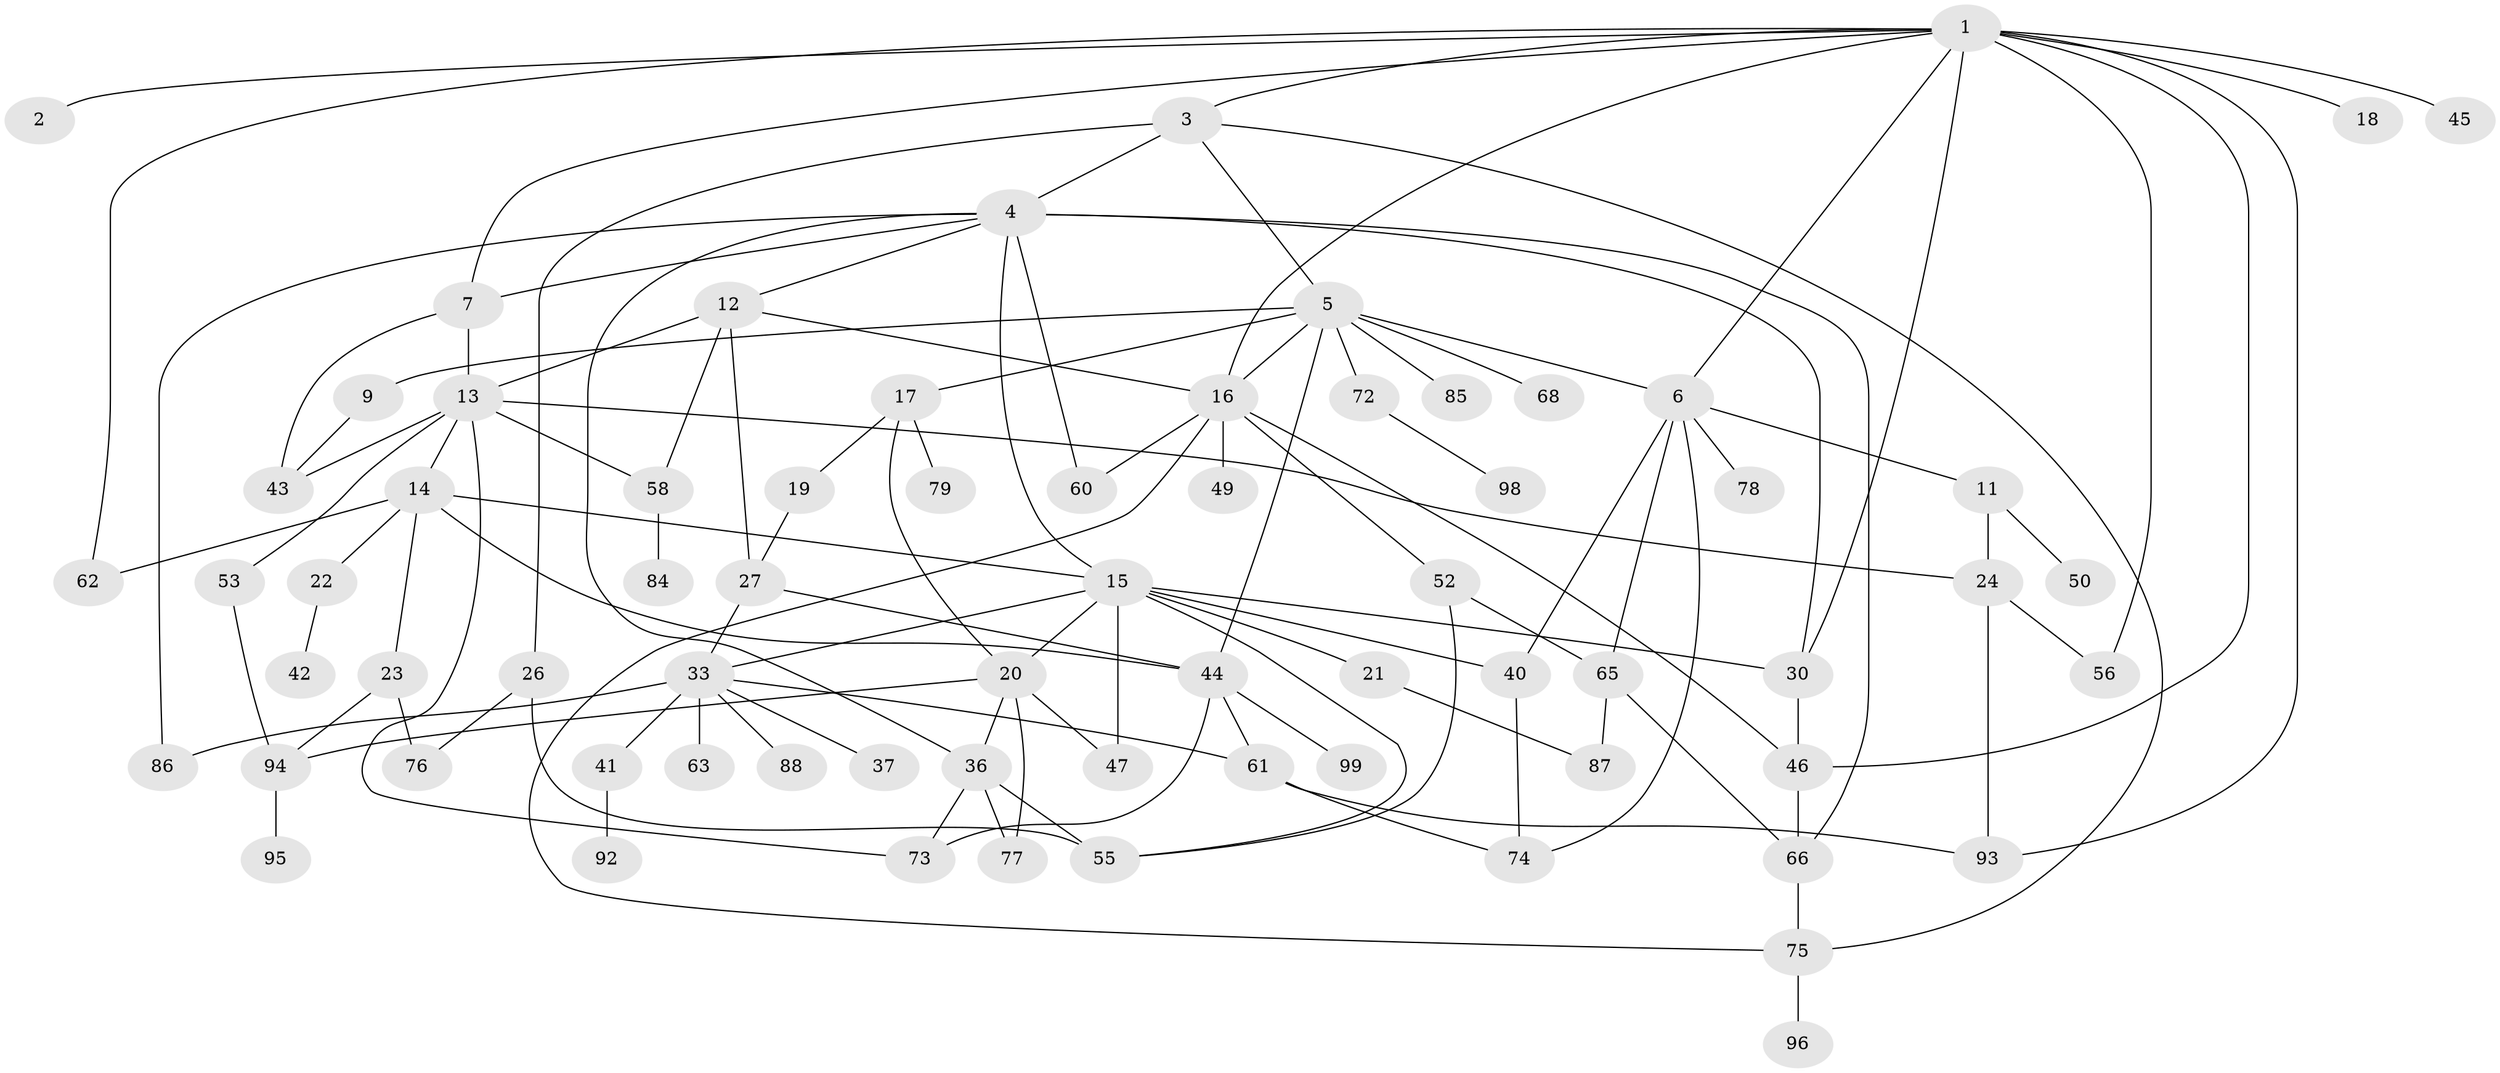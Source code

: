 // original degree distribution, {12: 0.009900990099009901, 2: 0.25742574257425743, 5: 0.0297029702970297, 7: 0.0297029702970297, 6: 0.039603960396039604, 3: 0.2376237623762376, 1: 0.21782178217821782, 8: 0.009900990099009901, 4: 0.16831683168316833}
// Generated by graph-tools (version 1.1) at 2025/41/03/06/25 10:41:29]
// undirected, 70 vertices, 115 edges
graph export_dot {
graph [start="1"]
  node [color=gray90,style=filled];
  1 [super="+35"];
  2 [super="+10"];
  3 [super="+8"];
  4 [super="+32"];
  5 [super="+31"];
  6 [super="+29"];
  7 [super="+25"];
  9;
  11;
  12 [super="+67"];
  13 [super="+38"];
  14;
  15 [super="+82"];
  16 [super="+39"];
  17;
  18;
  19;
  20 [super="+28"];
  21;
  22 [super="+34"];
  23;
  24 [super="+69"];
  26 [super="+57"];
  27 [super="+70"];
  30 [super="+91"];
  33 [super="+54"];
  36 [super="+64"];
  37;
  40;
  41;
  42;
  43;
  44 [super="+100"];
  45;
  46 [super="+83"];
  47 [super="+48"];
  49;
  50 [super="+51"];
  52;
  53 [super="+89"];
  55 [super="+81"];
  56;
  58 [super="+59"];
  60;
  61 [super="+90"];
  62 [super="+80"];
  63;
  65 [super="+97"];
  66 [super="+71"];
  68;
  72;
  73 [super="+101"];
  74;
  75;
  76;
  77;
  78;
  79;
  84;
  85;
  86;
  87;
  88;
  92;
  93;
  94;
  95;
  96;
  98;
  99;
  1 -- 2;
  1 -- 3;
  1 -- 18;
  1 -- 30;
  1 -- 45;
  1 -- 62;
  1 -- 56;
  1 -- 93;
  1 -- 16;
  1 -- 7;
  1 -- 46;
  1 -- 6;
  3 -- 4;
  3 -- 5;
  3 -- 26;
  3 -- 75;
  4 -- 7;
  4 -- 12;
  4 -- 60;
  4 -- 86;
  4 -- 66;
  4 -- 36;
  4 -- 15;
  4 -- 30;
  5 -- 6;
  5 -- 9;
  5 -- 17;
  5 -- 72;
  5 -- 85;
  5 -- 44;
  5 -- 68;
  5 -- 16;
  6 -- 11;
  6 -- 78;
  6 -- 74;
  6 -- 40;
  6 -- 65;
  7 -- 13;
  7 -- 43;
  9 -- 43;
  11 -- 50;
  11 -- 24;
  12 -- 16;
  12 -- 27;
  12 -- 13;
  12 -- 58;
  13 -- 14;
  13 -- 24;
  13 -- 53;
  13 -- 58;
  13 -- 73;
  13 -- 43;
  14 -- 15;
  14 -- 22;
  14 -- 23;
  14 -- 62;
  14 -- 44;
  15 -- 21;
  15 -- 33;
  15 -- 47;
  15 -- 40;
  15 -- 20;
  15 -- 55;
  15 -- 30;
  16 -- 60;
  16 -- 49;
  16 -- 52;
  16 -- 75;
  16 -- 46;
  17 -- 19;
  17 -- 20;
  17 -- 79;
  19 -- 27;
  20 -- 36;
  20 -- 77;
  20 -- 94;
  20 -- 47;
  21 -- 87;
  22 -- 42;
  23 -- 94;
  23 -- 76;
  24 -- 56;
  24 -- 93;
  26 -- 76;
  26 -- 55 [weight=2];
  27 -- 44;
  27 -- 33;
  30 -- 46;
  33 -- 37;
  33 -- 41;
  33 -- 88;
  33 -- 61;
  33 -- 86;
  33 -- 63;
  36 -- 55;
  36 -- 73;
  36 -- 77;
  40 -- 74;
  41 -- 92;
  44 -- 99;
  44 -- 73;
  44 -- 61;
  46 -- 66;
  52 -- 55;
  52 -- 65;
  53 -- 94;
  58 -- 84;
  61 -- 74;
  61 -- 93;
  65 -- 87;
  65 -- 66;
  66 -- 75;
  72 -- 98;
  75 -- 96;
  94 -- 95;
}
